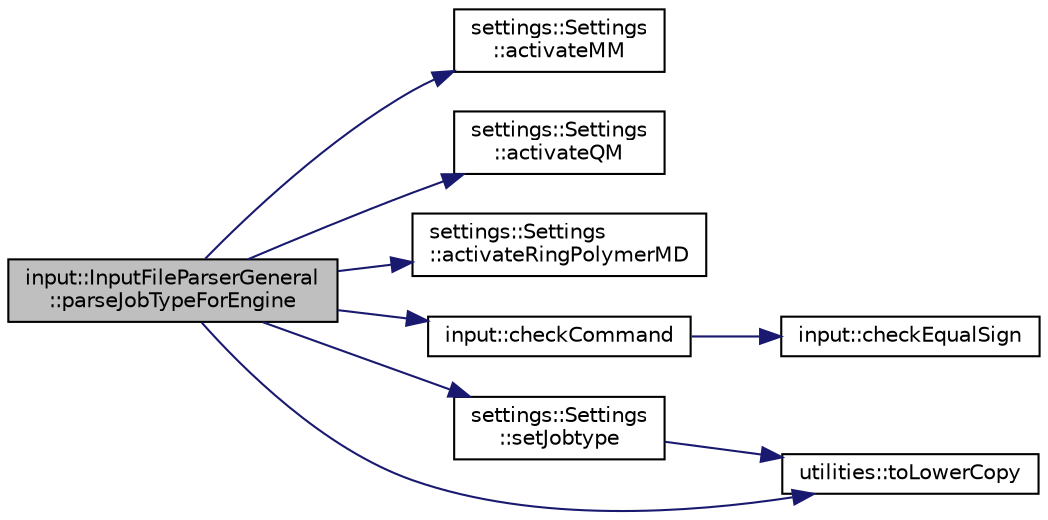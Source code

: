 digraph "input::InputFileParserGeneral::parseJobTypeForEngine"
{
 // LATEX_PDF_SIZE
  edge [fontname="Helvetica",fontsize="10",labelfontname="Helvetica",labelfontsize="10"];
  node [fontname="Helvetica",fontsize="10",shape=record];
  rankdir="LR";
  Node1 [label="input::InputFileParserGeneral\l::parseJobTypeForEngine",height=0.2,width=0.4,color="black", fillcolor="grey75", style="filled", fontcolor="black",tooltip="parse jobtype of simulation and set it in settings and reset engine unique_ptr"];
  Node1 -> Node2 [color="midnightblue",fontsize="10",style="solid",fontname="Helvetica"];
  Node2 [label="settings::Settings\l::activateMM",height=0.2,width=0.4,color="black", fillcolor="white", style="filled",URL="$classsettings_1_1Settings.html#a48c8d2d321d4ac8deb14a6e52d4e1724",tooltip=" "];
  Node1 -> Node3 [color="midnightblue",fontsize="10",style="solid",fontname="Helvetica"];
  Node3 [label="settings::Settings\l::activateQM",height=0.2,width=0.4,color="black", fillcolor="white", style="filled",URL="$classsettings_1_1Settings.html#a84ccd2771ae4666c2a710ef7ae550f05",tooltip=" "];
  Node1 -> Node4 [color="midnightblue",fontsize="10",style="solid",fontname="Helvetica"];
  Node4 [label="settings::Settings\l::activateRingPolymerMD",height=0.2,width=0.4,color="black", fillcolor="white", style="filled",URL="$classsettings_1_1Settings.html#a7ebe38792236495622ca9159c12b7af4",tooltip=" "];
  Node1 -> Node5 [color="midnightblue",fontsize="10",style="solid",fontname="Helvetica"];
  Node5 [label="input::checkCommand",height=0.2,width=0.4,color="black", fillcolor="white", style="filled",URL="$namespaceinput.html#a81877d6bfa9b46cdca1b280c6d1b30fb",tooltip="check if command array has exactly 3 elements"];
  Node5 -> Node6 [color="midnightblue",fontsize="10",style="solid",fontname="Helvetica"];
  Node6 [label="input::checkEqualSign",height=0.2,width=0.4,color="black", fillcolor="white", style="filled",URL="$namespaceinput.html#a586caa23c32d86459177222a3b5d53fe",tooltip="check if parameter is \"=\""];
  Node1 -> Node7 [color="midnightblue",fontsize="10",style="solid",fontname="Helvetica"];
  Node7 [label="settings::Settings\l::setJobtype",height=0.2,width=0.4,color="black", fillcolor="white", style="filled",URL="$classsettings_1_1Settings.html#adeb5a368025305295dc34254025acbe8",tooltip="sets the jobtype to enum in settings"];
  Node7 -> Node8 [color="midnightblue",fontsize="10",style="solid",fontname="Helvetica"];
  Node8 [label="utilities::toLowerCopy",height=0.2,width=0.4,color="black", fillcolor="white", style="filled",URL="$namespaceutilities.html#a00b80743096ddd313ba418b9a7730698",tooltip="returns a copy of a string all lower case"];
  Node1 -> Node8 [color="midnightblue",fontsize="10",style="solid",fontname="Helvetica"];
}
